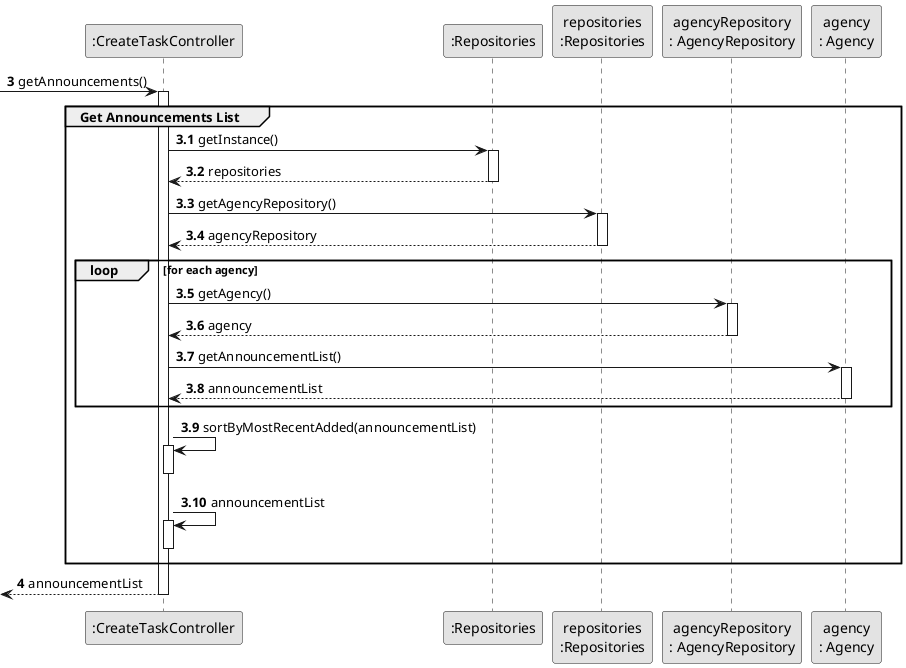 @startuml
skinparam monochrome true
skinparam packageStyle rectangle
skinparam shadowing false

autonumber

'hide footbox

participant ":CreateTaskController" as CTRL
participant ":Repositories" as RepositorySingleton
participant "repositories\n:Repositories" as PLAT
participant "agencyRepository\n: AgencyRepository" as AGENCYREP
participant "agency\n: Agency" as AGENCY

autonumber 3

 -> CTRL : getAnnouncements()
autonumber 3.1
activate CTRL
    group Get Announcements List

            CTRL -> RepositorySingleton : getInstance()
            activate RepositorySingleton

            RepositorySingleton --> CTRL: repositories
            deactivate RepositorySingleton

            CTRL -> PLAT : getAgencyRepository()
            activate PLAT

            PLAT --> CTRL : agencyRepository
            deactivate PLAT

            loop for each agency

            CTRL -> AGENCYREP : getAgency()
            activate AGENCYREP

            AGENCYREP --> CTRL : agency
            deactivate AGENCYREP

            CTRL -> AGENCY : getAnnouncementList()
            activate AGENCY

            AGENCY --> CTRL : announcementList
            deactivate AGENCY

            end

            CTRL -> CTRL : sortByMostRecentAdded(announcementList)
            activate CTRL
            deactivate CTRL

            CTRL -> CTRL : announcementList
            activate CTRL
            deactivate CTRL


    end
    autonumber 4
    <-- CTRL  : announcementList
deactivate CTRL


@enduml